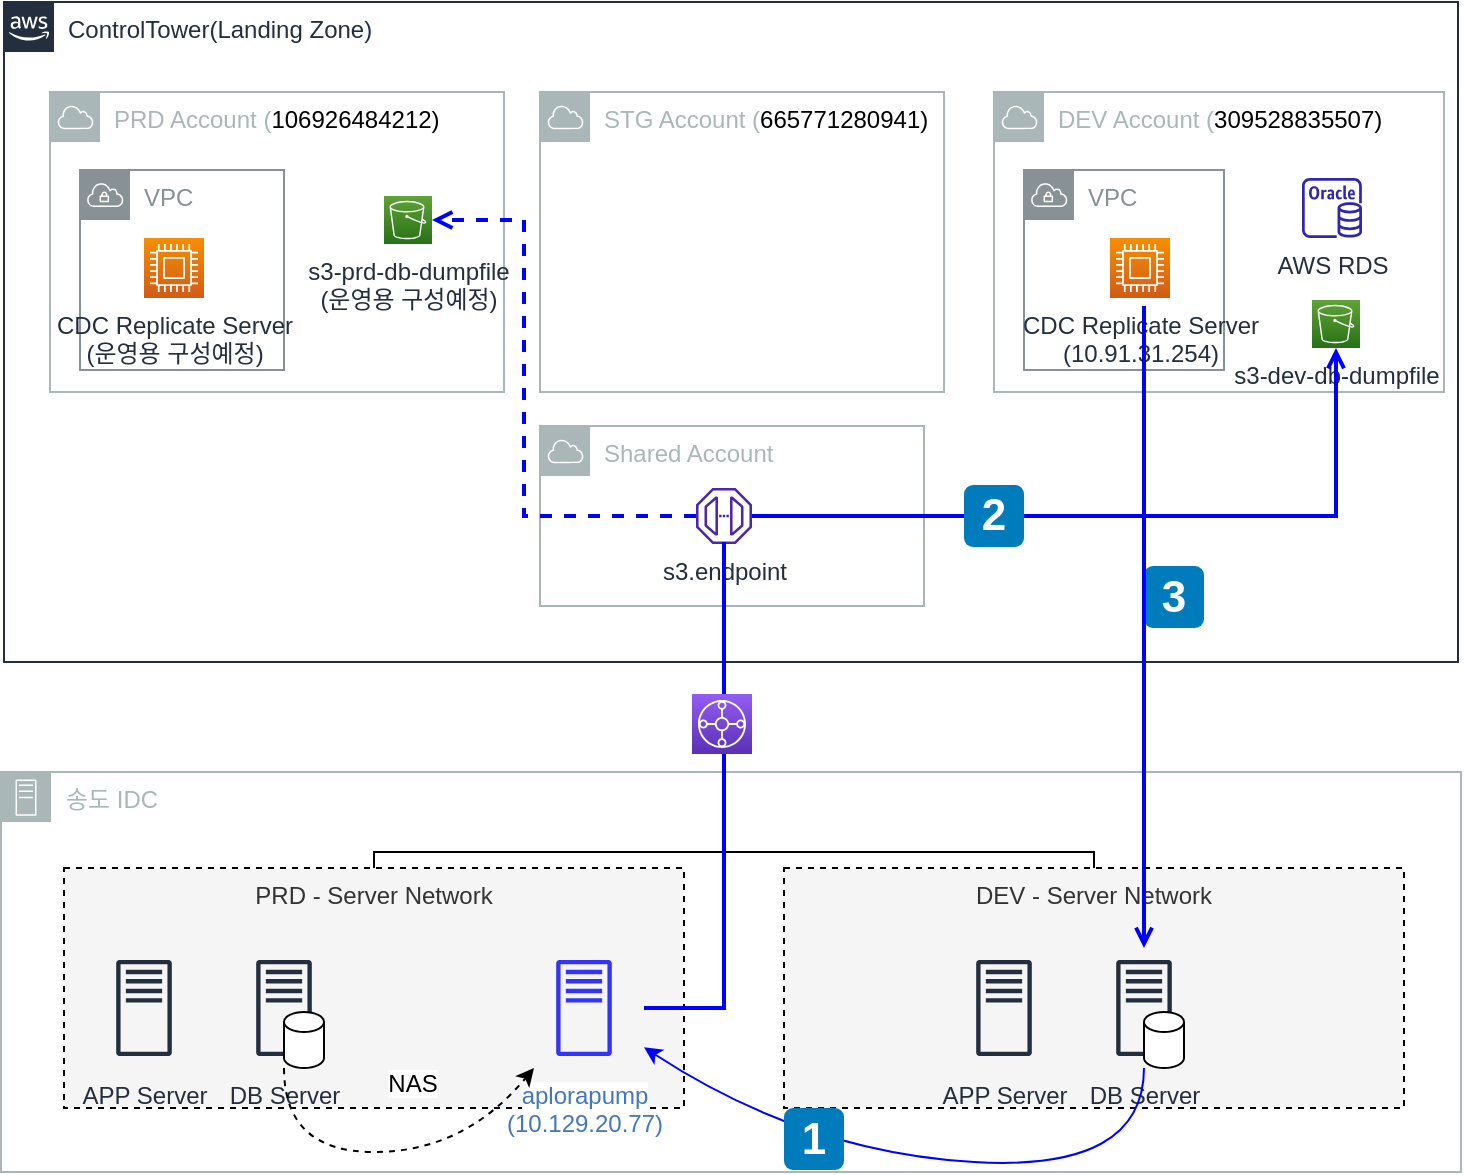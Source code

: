<mxfile version="17.4.0" type="google" pages="3"><diagram id="BvWvrADXMBMnl3a2BSqQ" name="CDC"><mxGraphModel grid="1" page="1" gridSize="10" guides="1" tooltips="1" connect="1" arrows="1" fold="1" pageScale="1" pageWidth="827" pageHeight="1169" math="0" shadow="0"><root><mxCell id="0"/><mxCell id="1" parent="0"/><mxCell id="byjmssqVOiR8b9pQc4R0-105" value="ControlTower(Landing Zone)" style="points=[[0,0],[0.25,0],[0.5,0],[0.75,0],[1,0],[1,0.25],[1,0.5],[1,0.75],[1,1],[0.75,1],[0.5,1],[0.25,1],[0,1],[0,0.75],[0,0.5],[0,0.25]];outlineConnect=0;gradientColor=none;html=1;whiteSpace=wrap;fontSize=12;fontStyle=0;shape=mxgraph.aws4.group;grIcon=mxgraph.aws4.group_aws_cloud_alt;strokeColor=#232F3E;fillColor=none;verticalAlign=top;align=left;spacingLeft=30;fontColor=#232F3E;dashed=0;labelBackgroundColor=none;container=1;pointerEvents=0;collapsible=0;recursiveResize=0;" vertex="1" parent="1"><mxGeometry x="40" y="38" width="727" height="330" as="geometry"/></mxCell><mxCell id="byjmssqVOiR8b9pQc4R0-113" value="PRD Account (&lt;span style=&quot;color: rgb(0 , 0 , 0) ; text-align: center&quot;&gt;106926484212)&lt;/span&gt;" style="sketch=0;outlineConnect=0;gradientColor=none;html=1;whiteSpace=wrap;fontSize=12;fontStyle=0;shape=mxgraph.aws4.group;grIcon=mxgraph.aws4.group_aws_cloud;strokeColor=#AAB7B8;fillColor=none;verticalAlign=top;align=left;spacingLeft=30;fontColor=#AAB7B8;dashed=0;" vertex="1" parent="byjmssqVOiR8b9pQc4R0-105"><mxGeometry x="23" y="45" width="227" height="150" as="geometry"/></mxCell><mxCell id="byjmssqVOiR8b9pQc4R0-114" value="STG Account (&lt;span style=&quot;color: rgb(0 , 0 , 0) ; text-align: center&quot;&gt;665771280941)&lt;/span&gt;" style="sketch=0;outlineConnect=0;gradientColor=none;html=1;whiteSpace=wrap;fontSize=12;fontStyle=0;shape=mxgraph.aws4.group;grIcon=mxgraph.aws4.group_aws_cloud;strokeColor=#AAB7B8;fillColor=none;verticalAlign=top;align=left;spacingLeft=30;fontColor=#AAB7B8;dashed=0;" vertex="1" parent="byjmssqVOiR8b9pQc4R0-105"><mxGeometry x="268" y="45" width="202" height="150" as="geometry"/></mxCell><mxCell id="byjmssqVOiR8b9pQc4R0-115" value="DEV Account (&lt;span style=&quot;color: rgb(0 , 0 , 0) ; text-align: center&quot;&gt;309528835507)&lt;/span&gt;" style="sketch=0;outlineConnect=0;gradientColor=none;html=1;whiteSpace=wrap;fontSize=12;fontStyle=0;shape=mxgraph.aws4.group;grIcon=mxgraph.aws4.group_aws_cloud;strokeColor=#AAB7B8;fillColor=none;verticalAlign=top;align=left;spacingLeft=30;fontColor=#AAB7B8;dashed=0;" vertex="1" parent="byjmssqVOiR8b9pQc4R0-105"><mxGeometry x="495" y="45" width="225" height="150" as="geometry"/></mxCell><mxCell id="byjmssqVOiR8b9pQc4R0-116" value="VPC" style="sketch=0;outlineConnect=0;gradientColor=none;html=1;whiteSpace=wrap;fontSize=12;fontStyle=0;shape=mxgraph.aws4.group;grIcon=mxgraph.aws4.group_vpc;strokeColor=#879196;fillColor=none;verticalAlign=top;align=left;spacingLeft=30;fontColor=#879196;dashed=0;" vertex="1" parent="byjmssqVOiR8b9pQc4R0-105"><mxGeometry x="38" y="84" width="102" height="100" as="geometry"/></mxCell><mxCell id="byjmssqVOiR8b9pQc4R0-122" value="Shared Account" style="sketch=0;outlineConnect=0;gradientColor=none;html=1;whiteSpace=wrap;fontSize=12;fontStyle=0;shape=mxgraph.aws4.group;grIcon=mxgraph.aws4.group_aws_cloud;strokeColor=#AAB7B8;fillColor=none;verticalAlign=top;align=left;spacingLeft=30;fontColor=#AAB7B8;dashed=0;" vertex="1" parent="byjmssqVOiR8b9pQc4R0-105"><mxGeometry x="268" y="212" width="192" height="90" as="geometry"/></mxCell><mxCell id="byjmssqVOiR8b9pQc4R0-123" value="VPC" style="sketch=0;outlineConnect=0;gradientColor=none;html=1;whiteSpace=wrap;fontSize=12;fontStyle=0;shape=mxgraph.aws4.group;grIcon=mxgraph.aws4.group_vpc;strokeColor=#879196;fillColor=none;verticalAlign=top;align=left;spacingLeft=30;fontColor=#879196;dashed=0;" vertex="1" parent="byjmssqVOiR8b9pQc4R0-105"><mxGeometry x="510" y="84" width="100" height="100" as="geometry"/></mxCell><mxCell id="byjmssqVOiR8b9pQc4R0-152" value="s3.endpoint" style="sketch=0;outlineConnect=0;fontColor=#232F3E;gradientColor=none;fillColor=#4D27AA;strokeColor=none;dashed=0;verticalLabelPosition=bottom;verticalAlign=top;align=center;html=1;fontSize=12;fontStyle=0;aspect=fixed;pointerEvents=1;shape=mxgraph.aws4.endpoint;" vertex="1" parent="byjmssqVOiR8b9pQc4R0-105"><mxGeometry x="346" y="243" width="28" height="28" as="geometry"/></mxCell><mxCell id="byjmssqVOiR8b9pQc4R0-153" value="s3-dev-db-dumpfile" style="outlineConnect=0;fontColor=#232F3E;gradientColor=#60A337;gradientDirection=north;fillColor=#277116;strokeColor=#ffffff;dashed=0;verticalLabelPosition=bottom;verticalAlign=top;align=center;html=1;fontSize=12;fontStyle=0;aspect=fixed;shape=mxgraph.aws4.resourceIcon;resIcon=mxgraph.aws4.s3;labelBackgroundColor=none;" vertex="1" parent="byjmssqVOiR8b9pQc4R0-105"><mxGeometry x="654" y="149" width="24" height="24" as="geometry"/></mxCell><mxCell id="byjmssqVOiR8b9pQc4R0-154" value="CDC Replicate Server&lt;br&gt;(운영용 구성예정)" style="sketch=0;points=[[0,0,0],[0.25,0,0],[0.5,0,0],[0.75,0,0],[1,0,0],[0,1,0],[0.25,1,0],[0.5,1,0],[0.75,1,0],[1,1,0],[0,0.25,0],[0,0.5,0],[0,0.75,0],[1,0.25,0],[1,0.5,0],[1,0.75,0]];outlineConnect=0;fontColor=#232F3E;gradientColor=#F78E04;gradientDirection=north;fillColor=#D05C17;strokeColor=#ffffff;dashed=0;verticalLabelPosition=bottom;verticalAlign=top;align=center;html=1;fontSize=12;fontStyle=0;aspect=fixed;shape=mxgraph.aws4.resourceIcon;resIcon=mxgraph.aws4.compute;" vertex="1" parent="byjmssqVOiR8b9pQc4R0-105"><mxGeometry x="70" y="118" width="30" height="30" as="geometry"/></mxCell><mxCell id="byjmssqVOiR8b9pQc4R0-166" value="s3-prd-db-dumpfile&lt;br&gt;(운영용 구성예정)" style="outlineConnect=0;fontColor=#232F3E;gradientColor=#60A337;gradientDirection=north;fillColor=#277116;strokeColor=#ffffff;dashed=0;verticalLabelPosition=bottom;verticalAlign=top;align=center;html=1;fontSize=12;fontStyle=0;aspect=fixed;shape=mxgraph.aws4.resourceIcon;resIcon=mxgraph.aws4.s3;labelBackgroundColor=none;" vertex="1" parent="byjmssqVOiR8b9pQc4R0-105"><mxGeometry x="190" y="97" width="24" height="24" as="geometry"/></mxCell><mxCell id="byjmssqVOiR8b9pQc4R0-180" value="" style="edgeStyle=elbowEdgeStyle;rounded=0;orthogonalLoop=1;jettySize=auto;html=1;endArrow=open;endFill=0;strokeColor=#0000FF;strokeWidth=2;fontSize=14;" edge="1" parent="byjmssqVOiR8b9pQc4R0-105" source="byjmssqVOiR8b9pQc4R0-152" target="byjmssqVOiR8b9pQc4R0-153"><mxGeometry relative="1" as="geometry"><mxPoint x="708" y="167" as="sourcePoint"/><mxPoint x="787" y="151" as="targetPoint"/><Array as="points"><mxPoint x="666" y="257"/></Array></mxGeometry></mxCell><mxCell id="byjmssqVOiR8b9pQc4R0-182" value="" style="edgeStyle=elbowEdgeStyle;rounded=0;orthogonalLoop=1;jettySize=auto;html=1;endArrow=open;endFill=0;strokeColor=#0000FF;strokeWidth=2;fontSize=14;dashed=1;" edge="1" parent="byjmssqVOiR8b9pQc4R0-105" source="byjmssqVOiR8b9pQc4R0-152" target="byjmssqVOiR8b9pQc4R0-166"><mxGeometry relative="1" as="geometry"><mxPoint x="384" y="267" as="sourcePoint"/><mxPoint x="676" y="106" as="targetPoint"/><Array as="points"><mxPoint x="260" y="172"/><mxPoint x="200" y="202"/></Array></mxGeometry></mxCell><mxCell id="MRbk2-FpmpT79zbA_Ccf-6" value="AWS RDS" style="sketch=0;outlineConnect=0;fontColor=#232F3E;gradientColor=none;fillColor=#2E27AD;strokeColor=none;dashed=0;verticalLabelPosition=bottom;verticalAlign=top;align=center;html=1;fontSize=12;fontStyle=0;aspect=fixed;pointerEvents=1;shape=mxgraph.aws4.rds_oracle_instance;" vertex="1" parent="byjmssqVOiR8b9pQc4R0-105"><mxGeometry x="649" y="88" width="30" height="30" as="geometry"/></mxCell><mxCell id="MRbk2-FpmpT79zbA_Ccf-7" value="2" style="rounded=1;whiteSpace=wrap;html=1;fillColor=#007CBD;strokeColor=none;fontColor=#FFFFFF;fontStyle=1;fontSize=22;labelBackgroundColor=none;" vertex="1" parent="byjmssqVOiR8b9pQc4R0-105"><mxGeometry x="480" y="241.5" width="30" height="31" as="geometry"/></mxCell><mxCell id="MRbk2-FpmpT79zbA_Ccf-9" value="3" style="rounded=1;whiteSpace=wrap;html=1;fillColor=#007CBD;strokeColor=none;fontColor=#FFFFFF;fontStyle=1;fontSize=22;labelBackgroundColor=none;" vertex="1" parent="byjmssqVOiR8b9pQc4R0-105"><mxGeometry x="570" y="282" width="30" height="31" as="geometry"/></mxCell><mxCell id="byjmssqVOiR8b9pQc4R0-176" value="CDC Replicate Server&lt;br&gt;(10.91.31.254)" style="sketch=0;points=[[0,0,0],[0.25,0,0],[0.5,0,0],[0.75,0,0],[1,0,0],[0,1,0],[0.25,1,0],[0.5,1,0],[0.75,1,0],[1,1,0],[0,0.25,0],[0,0.5,0],[0,0.75,0],[1,0.25,0],[1,0.5,0],[1,0.75,0]];outlineConnect=0;fontColor=#232F3E;gradientColor=#F78E04;gradientDirection=north;fillColor=#D05C17;strokeColor=#ffffff;dashed=0;verticalLabelPosition=bottom;verticalAlign=top;align=center;html=1;fontSize=12;fontStyle=0;aspect=fixed;shape=mxgraph.aws4.resourceIcon;resIcon=mxgraph.aws4.compute;" vertex="1" parent="byjmssqVOiR8b9pQc4R0-105"><mxGeometry x="553" y="118" width="30" height="30" as="geometry"/></mxCell><mxCell id="byjmssqVOiR8b9pQc4R0-117" value="송도 IDC" style="sketch=0;outlineConnect=0;gradientColor=none;html=1;whiteSpace=wrap;fontSize=12;fontStyle=0;shape=mxgraph.aws4.group;grIcon=mxgraph.aws4.group_on_premise;strokeColor=#AAB7B8;fillColor=none;verticalAlign=top;align=left;spacingLeft=30;fontColor=#AAB7B8;dashed=0;" vertex="1" parent="1"><mxGeometry x="38.5" y="423" width="730" height="200" as="geometry"/></mxCell><mxCell id="byjmssqVOiR8b9pQc4R0-120" value="&lt;div&gt;&lt;span&gt;PRD - Server Network&lt;/span&gt;&lt;/div&gt;" style="rounded=0;whiteSpace=wrap;html=1;fillColor=#f5f5f5;fontColor=#333333;strokeColor=default;align=center;verticalAlign=top;dashed=1;" vertex="1" parent="1"><mxGeometry x="70" y="471" width="310" height="120" as="geometry"/></mxCell><mxCell id="byjmssqVOiR8b9pQc4R0-121" value="DEV - Server Network" style="rounded=0;whiteSpace=wrap;html=1;strokeColor=default;fillColor=#f5f5f5;fontColor=#333333;verticalAlign=top;dashed=1;" vertex="1" parent="1"><mxGeometry x="430" y="471" width="310" height="120" as="geometry"/></mxCell><mxCell id="byjmssqVOiR8b9pQc4R0-118" value="DB Server" style="sketch=0;outlineConnect=0;fontColor=#232F3E;gradientColor=none;strokeColor=#232F3E;fillColor=none;dashed=0;verticalLabelPosition=bottom;verticalAlign=top;align=center;html=1;fontSize=12;fontStyle=0;aspect=fixed;shape=mxgraph.aws4.resourceIcon;resIcon=mxgraph.aws4.traditional_server;" vertex="1" parent="1"><mxGeometry x="150" y="511" width="60" height="60" as="geometry"/></mxCell><mxCell id="byjmssqVOiR8b9pQc4R0-131" value="" style="edgeStyle=orthogonalEdgeStyle;rounded=0;orthogonalLoop=1;jettySize=auto;html=1;entryX=0.5;entryY=0;entryDx=0;entryDy=0;strokeColor=default;endArrow=none;endFill=0;exitX=0.5;exitY=0;exitDx=0;exitDy=0;" edge="1" parent="1" source="byjmssqVOiR8b9pQc4R0-121" target="byjmssqVOiR8b9pQc4R0-120"><mxGeometry relative="1" as="geometry"><mxPoint x="342" y="592.5" as="targetPoint"/><Array as="points"><mxPoint x="585" y="463"/><mxPoint x="225" y="463"/></Array><mxPoint x="834" y="505" as="sourcePoint"/></mxGeometry></mxCell><mxCell id="byjmssqVOiR8b9pQc4R0-133" value="" style="shape=cylinder3;whiteSpace=wrap;html=1;boundedLbl=1;backgroundOutline=1;size=5;" vertex="1" parent="1"><mxGeometry x="180" y="543" width="20" height="28" as="geometry"/></mxCell><mxCell id="byjmssqVOiR8b9pQc4R0-134" value="NAS" style="shape=image;html=1;verticalAlign=top;verticalLabelPosition=bottom;labelBackgroundColor=#ffffff;imageAspect=0;aspect=fixed;image=https://cdn4.iconfinder.com/data/icons/humility-icons-MERGE/48x48/mimetypes/gnome-mime-x-directory-nfs-server.png" vertex="1" parent="1"><mxGeometry x="220" y="517" width="48" height="48" as="geometry"/></mxCell><mxCell id="byjmssqVOiR8b9pQc4R0-135" value="APP Server" style="sketch=0;outlineConnect=0;fontColor=#232F3E;gradientColor=none;strokeColor=#232F3E;fillColor=none;dashed=0;verticalLabelPosition=bottom;verticalAlign=top;align=center;html=1;fontSize=12;fontStyle=0;aspect=fixed;shape=mxgraph.aws4.resourceIcon;resIcon=mxgraph.aws4.traditional_server;" vertex="1" parent="1"><mxGeometry x="80" y="511" width="60" height="60" as="geometry"/></mxCell><mxCell id="byjmssqVOiR8b9pQc4R0-138" value="DB Server" style="sketch=0;outlineConnect=0;fontColor=#232F3E;gradientColor=none;strokeColor=#232F3E;fillColor=none;dashed=0;verticalLabelPosition=bottom;verticalAlign=top;align=center;html=1;fontSize=12;fontStyle=0;aspect=fixed;shape=mxgraph.aws4.resourceIcon;resIcon=mxgraph.aws4.traditional_server;" vertex="1" parent="1"><mxGeometry x="580" y="511" width="60" height="60" as="geometry"/></mxCell><mxCell id="byjmssqVOiR8b9pQc4R0-139" value="" style="shape=cylinder3;whiteSpace=wrap;html=1;boundedLbl=1;backgroundOutline=1;size=5;" vertex="1" parent="1"><mxGeometry x="610" y="543" width="20" height="28" as="geometry"/></mxCell><mxCell id="byjmssqVOiR8b9pQc4R0-140" value="APP Server" style="sketch=0;outlineConnect=0;fontColor=#232F3E;gradientColor=none;strokeColor=#232F3E;fillColor=none;dashed=0;verticalLabelPosition=bottom;verticalAlign=top;align=center;html=1;fontSize=12;fontStyle=0;aspect=fixed;shape=mxgraph.aws4.resourceIcon;resIcon=mxgraph.aws4.traditional_server;" vertex="1" parent="1"><mxGeometry x="510" y="511" width="60" height="60" as="geometry"/></mxCell><mxCell id="byjmssqVOiR8b9pQc4R0-181" value="" style="edgeStyle=elbowEdgeStyle;rounded=0;orthogonalLoop=1;jettySize=auto;html=1;endArrow=none;endFill=0;strokeColor=#0000FF;strokeWidth=2;fontSize=14;startArrow=none;" edge="1" parent="1" source="byjmssqVOiR8b9pQc4R0-142"><mxGeometry relative="1" as="geometry"><mxPoint x="400" y="480" as="sourcePoint"/><mxPoint x="400" y="308" as="targetPoint"/><Array as="points"><mxPoint x="400" y="430"/></Array></mxGeometry></mxCell><mxCell id="byjmssqVOiR8b9pQc4R0-128" value="" style="sketch=0;points=[[0,0,0],[0.25,0,0],[0.5,0,0],[0.75,0,0],[1,0,0],[0,1,0],[0.25,1,0],[0.5,1,0],[0.75,1,0],[1,1,0],[0,0.25,0],[0,0.5,0],[0,0.75,0],[1,0.25,0],[1,0.5,0],[1,0.75,0]];outlineConnect=0;fontColor=#232F3E;gradientColor=#945DF2;gradientDirection=north;fillColor=#5A30B5;strokeColor=#ffffff;dashed=0;verticalLabelPosition=bottom;verticalAlign=top;align=center;html=1;fontSize=12;fontStyle=0;aspect=fixed;shape=mxgraph.aws4.resourceIcon;resIcon=mxgraph.aws4.transit_gateway;" vertex="1" parent="1"><mxGeometry x="384" y="384" width="30" height="30" as="geometry"/></mxCell><mxCell id="byjmssqVOiR8b9pQc4R0-142" value="&lt;span style=&quot;color: rgb(66 , 119 , 187) ; background-color: rgb(255 , 255 , 255)&quot;&gt;aplorapump&lt;/span&gt;&lt;br style=&quot;color: rgb(66 , 119 , 187)&quot;&gt;&lt;span style=&quot;color: rgb(66 , 119 , 187) ; background-color: rgb(255 , 255 , 255)&quot;&gt;(10.129.20.77)&lt;/span&gt;" style="sketch=0;outlineConnect=0;fontColor=#232F3E;gradientColor=none;strokeColor=#3333FF;fillColor=none;dashed=0;verticalLabelPosition=bottom;verticalAlign=top;align=center;html=1;fontSize=12;fontStyle=0;aspect=fixed;shape=mxgraph.aws4.resourceIcon;resIcon=mxgraph.aws4.traditional_server;" vertex="1" parent="1"><mxGeometry x="300" y="511" width="60" height="60" as="geometry"/></mxCell><mxCell id="byjmssqVOiR8b9pQc4R0-188" value="" style="curved=1;endArrow=classic;html=1;rounded=0;strokeColor=#0000FF;" edge="1" parent="1" source="byjmssqVOiR8b9pQc4R0-138" target="byjmssqVOiR8b9pQc4R0-142"><mxGeometry width="50" height="50" relative="1" as="geometry"><mxPoint x="610" y="663" as="sourcePoint"/><mxPoint x="490" y="653" as="targetPoint"/><Array as="points"><mxPoint x="610" y="623"/><mxPoint x="440" y="613"/></Array></mxGeometry></mxCell><mxCell id="byjmssqVOiR8b9pQc4R0-189" value="" style="curved=1;endArrow=classic;html=1;rounded=0;dashed=1;strokeColor=default;" edge="1" parent="1" source="byjmssqVOiR8b9pQc4R0-118" target="byjmssqVOiR8b9pQc4R0-142"><mxGeometry width="50" height="50" relative="1" as="geometry"><mxPoint x="620" y="581" as="sourcePoint"/><mxPoint x="370" y="570.636" as="targetPoint"/><Array as="points"><mxPoint x="180" y="613"/><mxPoint x="270" y="613"/></Array></mxGeometry></mxCell><mxCell id="MRbk2-FpmpT79zbA_Ccf-1" value="1" style="rounded=1;whiteSpace=wrap;html=1;fillColor=#007CBD;strokeColor=none;fontColor=#FFFFFF;fontStyle=1;fontSize=22;labelBackgroundColor=none;" vertex="1" parent="1"><mxGeometry x="430" y="591" width="30" height="31" as="geometry"/></mxCell><mxCell id="MRbk2-FpmpT79zbA_Ccf-8" value="" style="edgeStyle=elbowEdgeStyle;rounded=0;orthogonalLoop=1;jettySize=auto;html=1;endArrow=open;endFill=0;strokeColor=#0000FF;strokeWidth=2;fontSize=14;" edge="1" parent="1" target="byjmssqVOiR8b9pQc4R0-138"><mxGeometry relative="1" as="geometry"><mxPoint x="610" y="190" as="sourcePoint"/><mxPoint x="716" y="221" as="targetPoint"/><Array as="points"><mxPoint x="610" y="400"/></Array></mxGeometry></mxCell></root></mxGraphModel></diagram><diagram id="ZwEwXcCJm8dLoNY0xKHT" name="NAS"><mxGraphModel grid="1" page="1" gridSize="10" guides="1" tooltips="1" connect="1" arrows="1" fold="1" pageScale="1" pageWidth="827" pageHeight="1169" math="0" shadow="0"><root><mxCell id="0"/><mxCell id="1" parent="0"/><mxCell id="Df8xOm-uIWTsGffoTdl4-1" value="ControlTower(Landing Zone)" style="points=[[0,0],[0.25,0],[0.5,0],[0.75,0],[1,0],[1,0.25],[1,0.5],[1,0.75],[1,1],[0.75,1],[0.5,1],[0.25,1],[0,1],[0,0.75],[0,0.5],[0,0.25]];outlineConnect=0;gradientColor=none;html=1;whiteSpace=wrap;fontSize=12;fontStyle=0;shape=mxgraph.aws4.group;grIcon=mxgraph.aws4.group_aws_cloud_alt;strokeColor=#232F3E;fillColor=none;verticalAlign=top;align=left;spacingLeft=30;fontColor=#232F3E;dashed=0;labelBackgroundColor=none;container=1;pointerEvents=0;collapsible=0;recursiveResize=0;" vertex="1" parent="1"><mxGeometry x="40" y="38" width="727" height="330" as="geometry"/></mxCell><mxCell id="Df8xOm-uIWTsGffoTdl4-2" value="PRD Account (&lt;span style=&quot;color: rgb(0 , 0 , 0) ; text-align: center&quot;&gt;106926484212)&lt;/span&gt;" style="sketch=0;outlineConnect=0;gradientColor=none;html=1;whiteSpace=wrap;fontSize=12;fontStyle=0;shape=mxgraph.aws4.group;grIcon=mxgraph.aws4.group_aws_cloud;strokeColor=#AAB7B8;fillColor=none;verticalAlign=top;align=left;spacingLeft=30;fontColor=#AAB7B8;dashed=0;" vertex="1" parent="Df8xOm-uIWTsGffoTdl4-1"><mxGeometry x="23" y="45" width="227" height="150" as="geometry"/></mxCell><mxCell id="Df8xOm-uIWTsGffoTdl4-3" value="STG Account (&lt;span style=&quot;color: rgb(0 , 0 , 0) ; text-align: center&quot;&gt;665771280941)&lt;/span&gt;" style="sketch=0;outlineConnect=0;gradientColor=none;html=1;whiteSpace=wrap;fontSize=12;fontStyle=0;shape=mxgraph.aws4.group;grIcon=mxgraph.aws4.group_aws_cloud;strokeColor=#AAB7B8;fillColor=none;verticalAlign=top;align=left;spacingLeft=30;fontColor=#AAB7B8;dashed=0;" vertex="1" parent="Df8xOm-uIWTsGffoTdl4-1"><mxGeometry x="268" y="45" width="202" height="150" as="geometry"/></mxCell><mxCell id="Df8xOm-uIWTsGffoTdl4-4" value="DEV Account (&lt;span style=&quot;color: rgb(0 , 0 , 0) ; text-align: center&quot;&gt;309528835507)&lt;/span&gt;" style="sketch=0;outlineConnect=0;gradientColor=none;html=1;whiteSpace=wrap;fontSize=12;fontStyle=0;shape=mxgraph.aws4.group;grIcon=mxgraph.aws4.group_aws_cloud;strokeColor=#AAB7B8;fillColor=none;verticalAlign=top;align=left;spacingLeft=30;fontColor=#AAB7B8;dashed=0;" vertex="1" parent="Df8xOm-uIWTsGffoTdl4-1"><mxGeometry x="495" y="45" width="225" height="150" as="geometry"/></mxCell><mxCell id="Df8xOm-uIWTsGffoTdl4-5" value="VPC" style="sketch=0;outlineConnect=0;gradientColor=none;html=1;whiteSpace=wrap;fontSize=12;fontStyle=0;shape=mxgraph.aws4.group;grIcon=mxgraph.aws4.group_vpc;strokeColor=#879196;fillColor=none;verticalAlign=top;align=left;spacingLeft=30;fontColor=#879196;dashed=0;" vertex="1" parent="Df8xOm-uIWTsGffoTdl4-1"><mxGeometry x="38" y="84" width="102" height="100" as="geometry"/></mxCell><mxCell id="Df8xOm-uIWTsGffoTdl4-6" value="Shared Account" style="sketch=0;outlineConnect=0;gradientColor=none;html=1;whiteSpace=wrap;fontSize=12;fontStyle=0;shape=mxgraph.aws4.group;grIcon=mxgraph.aws4.group_aws_cloud;strokeColor=#AAB7B8;fillColor=none;verticalAlign=top;align=left;spacingLeft=30;fontColor=#AAB7B8;dashed=0;" vertex="1" parent="Df8xOm-uIWTsGffoTdl4-1"><mxGeometry x="268" y="212" width="192" height="90" as="geometry"/></mxCell><mxCell id="Df8xOm-uIWTsGffoTdl4-7" value="VPC" style="sketch=0;outlineConnect=0;gradientColor=none;html=1;whiteSpace=wrap;fontSize=12;fontStyle=0;shape=mxgraph.aws4.group;grIcon=mxgraph.aws4.group_vpc;strokeColor=#879196;fillColor=none;verticalAlign=top;align=left;spacingLeft=30;fontColor=#879196;dashed=0;" vertex="1" parent="Df8xOm-uIWTsGffoTdl4-1"><mxGeometry x="510" y="84" width="100" height="100" as="geometry"/></mxCell><mxCell id="Df8xOm-uIWTsGffoTdl4-10" value="PRD-SG-EFS-TEMPSERVER&lt;br&gt;(10.93.21.200)" style="sketch=0;points=[[0,0,0],[0.25,0,0],[0.5,0,0],[0.75,0,0],[1,0,0],[0,1,0],[0.25,1,0],[0.5,1,0],[0.75,1,0],[1,1,0],[0,0.25,0],[0,0.5,0],[0,0.75,0],[1,0.25,0],[1,0.5,0],[1,0.75,0]];outlineConnect=0;fontColor=#232F3E;gradientColor=#F78E04;gradientDirection=north;fillColor=#D05C17;strokeColor=#ffffff;dashed=0;verticalLabelPosition=bottom;verticalAlign=top;align=center;html=1;fontSize=12;fontStyle=0;aspect=fixed;shape=mxgraph.aws4.resourceIcon;resIcon=mxgraph.aws4.compute;" vertex="1" parent="Df8xOm-uIWTsGffoTdl4-1"><mxGeometry x="70" y="118" width="30" height="30" as="geometry"/></mxCell><mxCell id="nQu3FdQIFEHn96d59d56-1" value="EFS" style="outlineConnect=0;dashed=0;verticalLabelPosition=bottom;verticalAlign=top;align=center;html=1;shape=mxgraph.aws3.efs;fillColor=#E05243;gradientColor=none;strokeColor=#000000;" vertex="1" parent="Df8xOm-uIWTsGffoTdl4-1"><mxGeometry x="180" y="94" width="26.5" height="31" as="geometry"/></mxCell><mxCell id="Df8xOm-uIWTsGffoTdl4-15" value="송도 IDC" style="sketch=0;outlineConnect=0;gradientColor=none;html=1;whiteSpace=wrap;fontSize=12;fontStyle=0;shape=mxgraph.aws4.group;grIcon=mxgraph.aws4.group_on_premise;strokeColor=#AAB7B8;fillColor=none;verticalAlign=top;align=left;spacingLeft=30;fontColor=#AAB7B8;dashed=0;" vertex="1" parent="1"><mxGeometry x="38.5" y="423" width="730" height="200" as="geometry"/></mxCell><mxCell id="Df8xOm-uIWTsGffoTdl4-16" value="&lt;div&gt;&lt;span&gt;PRD - Server Network&lt;/span&gt;&lt;/div&gt;" style="rounded=0;whiteSpace=wrap;html=1;fillColor=#f5f5f5;fontColor=#333333;strokeColor=none;align=center;verticalAlign=top;" vertex="1" parent="1"><mxGeometry x="70" y="471" width="310" height="120" as="geometry"/></mxCell><mxCell id="Df8xOm-uIWTsGffoTdl4-17" value="DEV - Server Network" style="rounded=0;whiteSpace=wrap;html=1;strokeColor=none;fillColor=#f5f5f5;fontColor=#333333;verticalAlign=top;" vertex="1" parent="1"><mxGeometry x="430" y="471" width="310" height="120" as="geometry"/></mxCell><mxCell id="Df8xOm-uIWTsGffoTdl4-18" value="DB Server" style="sketch=0;outlineConnect=0;fontColor=#232F3E;gradientColor=none;strokeColor=#232F3E;fillColor=none;dashed=0;verticalLabelPosition=bottom;verticalAlign=top;align=center;html=1;fontSize=12;fontStyle=0;aspect=fixed;shape=mxgraph.aws4.resourceIcon;resIcon=mxgraph.aws4.traditional_server;" vertex="1" parent="1"><mxGeometry x="150" y="511" width="60" height="60" as="geometry"/></mxCell><mxCell id="Df8xOm-uIWTsGffoTdl4-19" value="" style="edgeStyle=orthogonalEdgeStyle;rounded=0;orthogonalLoop=1;jettySize=auto;html=1;entryX=0.5;entryY=0;entryDx=0;entryDy=0;strokeColor=default;endArrow=none;endFill=0;exitX=0.5;exitY=0;exitDx=0;exitDy=0;" edge="1" parent="1" source="Df8xOm-uIWTsGffoTdl4-17" target="Df8xOm-uIWTsGffoTdl4-16"><mxGeometry relative="1" as="geometry"><mxPoint x="342" y="592.5" as="targetPoint"/><Array as="points"><mxPoint x="585" y="463"/><mxPoint x="225" y="463"/></Array><mxPoint x="834" y="505" as="sourcePoint"/></mxGeometry></mxCell><mxCell id="Df8xOm-uIWTsGffoTdl4-20" value="" style="shape=cylinder3;whiteSpace=wrap;html=1;boundedLbl=1;backgroundOutline=1;size=5;" vertex="1" parent="1"><mxGeometry x="180" y="543" width="20" height="28" as="geometry"/></mxCell><mxCell id="Df8xOm-uIWTsGffoTdl4-21" value="NAS" style="shape=image;html=1;verticalAlign=top;verticalLabelPosition=bottom;labelBackgroundColor=#ffffff;imageAspect=0;aspect=fixed;image=https://cdn4.iconfinder.com/data/icons/humility-icons-MERGE/48x48/mimetypes/gnome-mime-x-directory-nfs-server.png" vertex="1" parent="1"><mxGeometry x="300" y="517" width="48" height="48" as="geometry"/></mxCell><mxCell id="Df8xOm-uIWTsGffoTdl4-22" value="APP Server" style="sketch=0;outlineConnect=0;fontColor=#232F3E;gradientColor=none;strokeColor=#232F3E;fillColor=none;dashed=0;verticalLabelPosition=bottom;verticalAlign=top;align=center;html=1;fontSize=12;fontStyle=0;aspect=fixed;shape=mxgraph.aws4.resourceIcon;resIcon=mxgraph.aws4.traditional_server;" vertex="1" parent="1"><mxGeometry x="80" y="511" width="60" height="60" as="geometry"/></mxCell><mxCell id="Df8xOm-uIWTsGffoTdl4-23" value="DB Server" style="sketch=0;outlineConnect=0;fontColor=#232F3E;gradientColor=none;strokeColor=#232F3E;fillColor=none;dashed=0;verticalLabelPosition=bottom;verticalAlign=top;align=center;html=1;fontSize=12;fontStyle=0;aspect=fixed;shape=mxgraph.aws4.resourceIcon;resIcon=mxgraph.aws4.traditional_server;" vertex="1" parent="1"><mxGeometry x="580" y="511" width="60" height="60" as="geometry"/></mxCell><mxCell id="Df8xOm-uIWTsGffoTdl4-24" value="" style="shape=cylinder3;whiteSpace=wrap;html=1;boundedLbl=1;backgroundOutline=1;size=5;" vertex="1" parent="1"><mxGeometry x="610" y="543" width="20" height="28" as="geometry"/></mxCell><mxCell id="Df8xOm-uIWTsGffoTdl4-25" value="APP Server" style="sketch=0;outlineConnect=0;fontColor=#232F3E;gradientColor=none;strokeColor=#232F3E;fillColor=none;dashed=0;verticalLabelPosition=bottom;verticalAlign=top;align=center;html=1;fontSize=12;fontStyle=0;aspect=fixed;shape=mxgraph.aws4.resourceIcon;resIcon=mxgraph.aws4.traditional_server;" vertex="1" parent="1"><mxGeometry x="510" y="511" width="60" height="60" as="geometry"/></mxCell><mxCell id="Df8xOm-uIWTsGffoTdl4-26" value="" style="edgeStyle=elbowEdgeStyle;rounded=0;orthogonalLoop=1;jettySize=auto;html=1;endArrow=none;endFill=0;strokeColor=#0000FF;strokeWidth=2;fontSize=14;entryX=0.5;entryY=1;entryDx=0;entryDy=0;entryPerimeter=0;" edge="1" parent="1" source="Df8xOm-uIWTsGffoTdl4-21" target="Df8xOm-uIWTsGffoTdl4-27"><mxGeometry relative="1" as="geometry"><mxPoint x="342" y="520.5" as="sourcePoint"/><mxPoint x="400" y="308" as="targetPoint"/><Array as="points"><mxPoint x="400" y="510"/><mxPoint x="360" y="541"/><mxPoint x="320" y="490"/><mxPoint x="400" y="484"/></Array></mxGeometry></mxCell><mxCell id="Df8xOm-uIWTsGffoTdl4-27" value="" style="sketch=0;points=[[0,0,0],[0.25,0,0],[0.5,0,0],[0.75,0,0],[1,0,0],[0,1,0],[0.25,1,0],[0.5,1,0],[0.75,1,0],[1,1,0],[0,0.25,0],[0,0.5,0],[0,0.75,0],[1,0.25,0],[1,0.5,0],[1,0.75,0]];outlineConnect=0;fontColor=#232F3E;gradientColor=#945DF2;gradientDirection=north;fillColor=#5A30B5;strokeColor=#ffffff;dashed=0;verticalLabelPosition=bottom;verticalAlign=top;align=center;html=1;fontSize=12;fontStyle=0;aspect=fixed;shape=mxgraph.aws4.resourceIcon;resIcon=mxgraph.aws4.transit_gateway;" vertex="1" parent="1"><mxGeometry x="384" y="384" width="30" height="30" as="geometry"/></mxCell><mxCell id="Df8xOm-uIWTsGffoTdl4-13" value="" style="edgeStyle=elbowEdgeStyle;rounded=0;orthogonalLoop=1;jettySize=auto;html=1;endArrow=open;endFill=0;strokeColor=#0000FF;strokeWidth=2;fontSize=14;entryX=0.5;entryY=1;entryDx=0;entryDy=0;entryPerimeter=0;exitX=0;exitY=0.5;exitDx=0;exitDy=0;exitPerimeter=0;" edge="1" parent="1" source="Df8xOm-uIWTsGffoTdl4-27" target="Df8xOm-uIWTsGffoTdl4-10"><mxGeometry relative="1" as="geometry"><mxPoint x="414" y="295" as="sourcePoint"/><mxPoint x="827" y="189" as="targetPoint"/><Array as="points"><mxPoint x="125" y="320"/><mxPoint x="125" y="300"/><mxPoint x="125" y="310"/></Array></mxGeometry></mxCell></root></mxGraphModel></diagram><diagram id="uQ6Q1B-UWmKp2RnXn_Uj" name="EC2"><mxGraphModel grid="1" page="1" gridSize="10" guides="1" tooltips="1" connect="1" arrows="1" fold="1" pageScale="1" pageWidth="827" pageHeight="1169" math="0" shadow="0"><root><mxCell id="0"/><mxCell id="1" parent="0"/></root></mxGraphModel></diagram></mxfile>